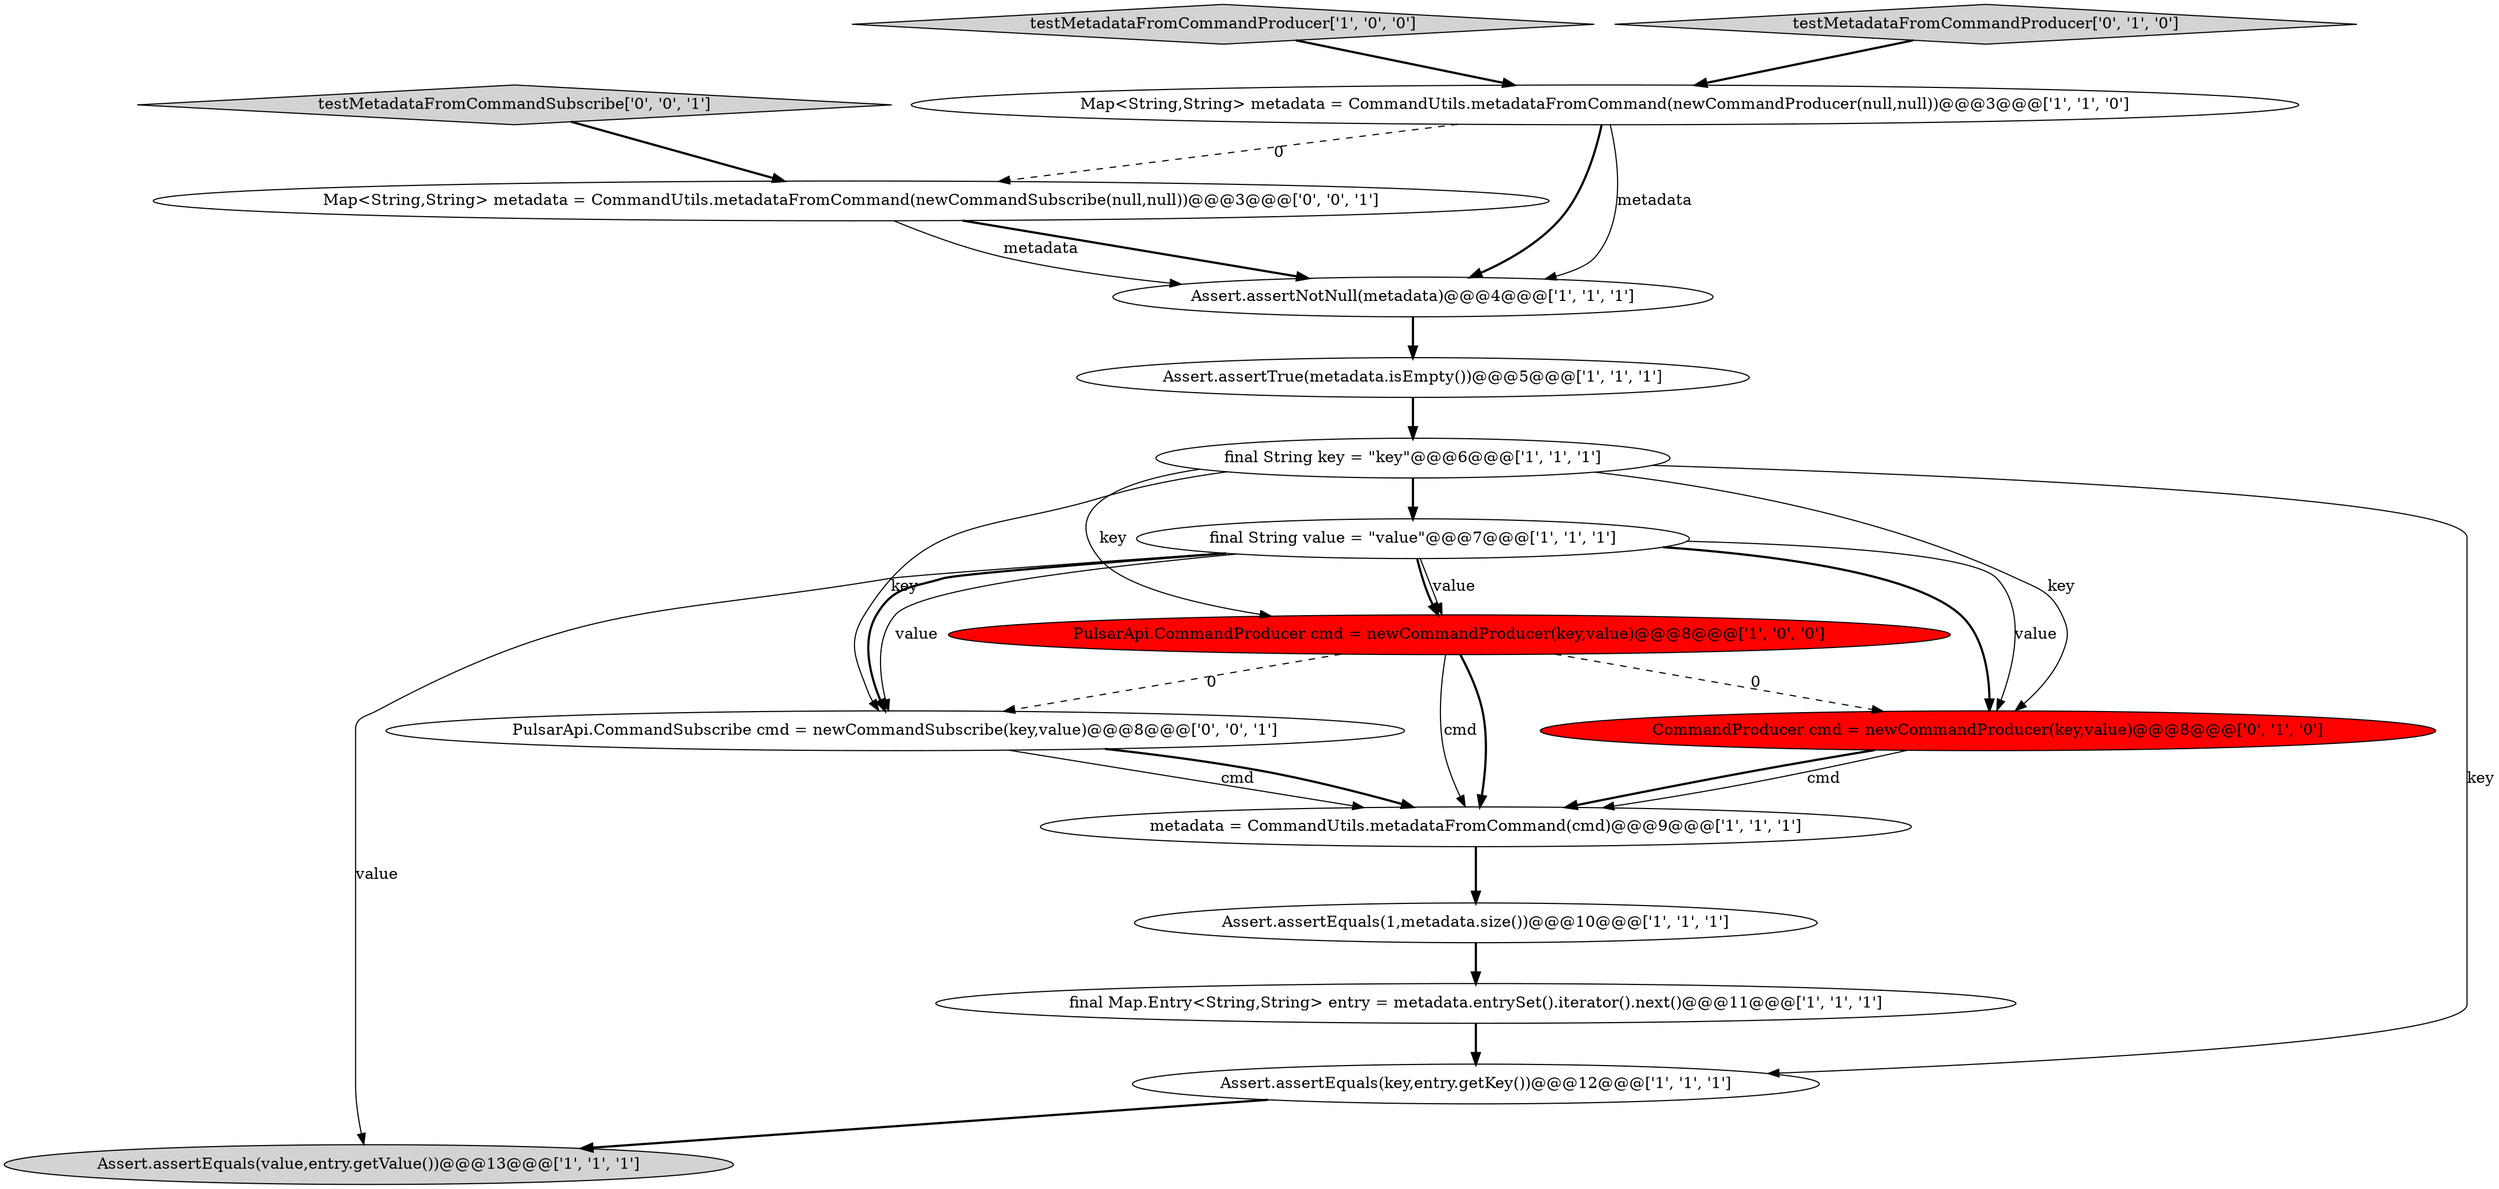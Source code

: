 digraph {
7 [style = filled, label = "Assert.assertEquals(1,metadata.size())@@@10@@@['1', '1', '1']", fillcolor = white, shape = ellipse image = "AAA0AAABBB1BBB"];
10 [style = filled, label = "PulsarApi.CommandProducer cmd = newCommandProducer(key,value)@@@8@@@['1', '0', '0']", fillcolor = red, shape = ellipse image = "AAA1AAABBB1BBB"];
9 [style = filled, label = "Assert.assertEquals(value,entry.getValue())@@@13@@@['1', '1', '1']", fillcolor = lightgray, shape = ellipse image = "AAA0AAABBB1BBB"];
4 [style = filled, label = "testMetadataFromCommandProducer['1', '0', '0']", fillcolor = lightgray, shape = diamond image = "AAA0AAABBB1BBB"];
0 [style = filled, label = "Assert.assertNotNull(metadata)@@@4@@@['1', '1', '1']", fillcolor = white, shape = ellipse image = "AAA0AAABBB1BBB"];
8 [style = filled, label = "metadata = CommandUtils.metadataFromCommand(cmd)@@@9@@@['1', '1', '1']", fillcolor = white, shape = ellipse image = "AAA0AAABBB1BBB"];
14 [style = filled, label = "PulsarApi.CommandSubscribe cmd = newCommandSubscribe(key,value)@@@8@@@['0', '0', '1']", fillcolor = white, shape = ellipse image = "AAA0AAABBB3BBB"];
13 [style = filled, label = "CommandProducer cmd = newCommandProducer(key,value)@@@8@@@['0', '1', '0']", fillcolor = red, shape = ellipse image = "AAA1AAABBB2BBB"];
1 [style = filled, label = "final String key = \"key\"@@@6@@@['1', '1', '1']", fillcolor = white, shape = ellipse image = "AAA0AAABBB1BBB"];
15 [style = filled, label = "testMetadataFromCommandSubscribe['0', '0', '1']", fillcolor = lightgray, shape = diamond image = "AAA0AAABBB3BBB"];
5 [style = filled, label = "Map<String,String> metadata = CommandUtils.metadataFromCommand(newCommandProducer(null,null))@@@3@@@['1', '1', '0']", fillcolor = white, shape = ellipse image = "AAA0AAABBB1BBB"];
12 [style = filled, label = "testMetadataFromCommandProducer['0', '1', '0']", fillcolor = lightgray, shape = diamond image = "AAA0AAABBB2BBB"];
6 [style = filled, label = "Assert.assertTrue(metadata.isEmpty())@@@5@@@['1', '1', '1']", fillcolor = white, shape = ellipse image = "AAA0AAABBB1BBB"];
11 [style = filled, label = "Assert.assertEquals(key,entry.getKey())@@@12@@@['1', '1', '1']", fillcolor = white, shape = ellipse image = "AAA0AAABBB1BBB"];
16 [style = filled, label = "Map<String,String> metadata = CommandUtils.metadataFromCommand(newCommandSubscribe(null,null))@@@3@@@['0', '0', '1']", fillcolor = white, shape = ellipse image = "AAA0AAABBB3BBB"];
2 [style = filled, label = "final String value = \"value\"@@@7@@@['1', '1', '1']", fillcolor = white, shape = ellipse image = "AAA0AAABBB1BBB"];
3 [style = filled, label = "final Map.Entry<String,String> entry = metadata.entrySet().iterator().next()@@@11@@@['1', '1', '1']", fillcolor = white, shape = ellipse image = "AAA0AAABBB1BBB"];
2->13 [style = solid, label="value"];
16->0 [style = bold, label=""];
12->5 [style = bold, label=""];
0->6 [style = bold, label=""];
3->11 [style = bold, label=""];
1->11 [style = solid, label="key"];
2->10 [style = solid, label="value"];
5->0 [style = solid, label="metadata"];
10->13 [style = dashed, label="0"];
16->0 [style = solid, label="metadata"];
1->14 [style = solid, label="key"];
2->10 [style = bold, label=""];
11->9 [style = bold, label=""];
15->16 [style = bold, label=""];
7->3 [style = bold, label=""];
8->7 [style = bold, label=""];
2->13 [style = bold, label=""];
5->16 [style = dashed, label="0"];
6->1 [style = bold, label=""];
2->14 [style = solid, label="value"];
2->9 [style = solid, label="value"];
1->13 [style = solid, label="key"];
14->8 [style = solid, label="cmd"];
5->0 [style = bold, label=""];
10->8 [style = bold, label=""];
2->14 [style = bold, label=""];
1->10 [style = solid, label="key"];
1->2 [style = bold, label=""];
14->8 [style = bold, label=""];
13->8 [style = bold, label=""];
4->5 [style = bold, label=""];
10->14 [style = dashed, label="0"];
10->8 [style = solid, label="cmd"];
13->8 [style = solid, label="cmd"];
}
